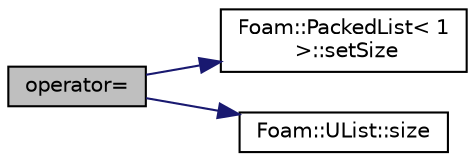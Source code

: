 digraph "operator="
{
  bgcolor="transparent";
  edge [fontname="Helvetica",fontsize="10",labelfontname="Helvetica",labelfontsize="10"];
  node [fontname="Helvetica",fontsize="10",shape=record];
  rankdir="LR";
  Node130 [label="operator=",height=0.2,width=0.4,color="black", fillcolor="grey75", style="filled", fontcolor="black"];
  Node130 -> Node131 [color="midnightblue",fontsize="10",style="solid",fontname="Helvetica"];
  Node131 [label="Foam::PackedList\< 1\l \>::setSize",height=0.2,width=0.4,color="black",URL="$a27053.html#a3021b830c398f42c33750a3823267b59",tooltip="Alias for resize() "];
  Node130 -> Node132 [color="midnightblue",fontsize="10",style="solid",fontname="Helvetica"];
  Node132 [label="Foam::UList::size",height=0.2,width=0.4,color="black",URL="$a26837.html#a47b3bf30da1eb3ab8076b5fbe00e0494",tooltip="Return the number of elements in the UList. "];
}
